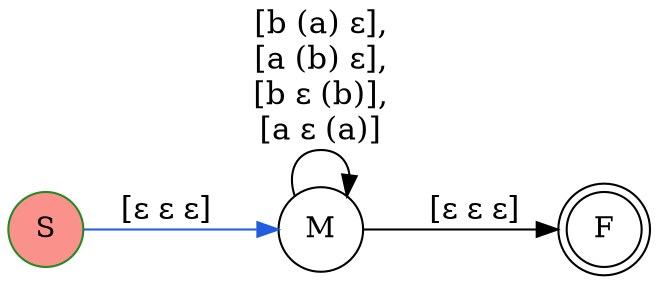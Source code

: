 digraph G {
    rankdir="LR";
    F [color="black", shape="doublecircle", label="F"];
    M [color="black", shape="circle", label="M"];
    S [color="forestgreen", shape="circle", style="filled", label="S", fillcolor="#f523147F"];
    M -> M [fontsize=15, label="[b (a) ε],\n[a (b) ε],\n[b ε (b)],\n[a ε (a)]"];
    M -> F [fontsize=15, label="[ε ε ε]"];
    S -> M [fontsize=15, color="#215dde", label="[ε ε ε]"];
}
